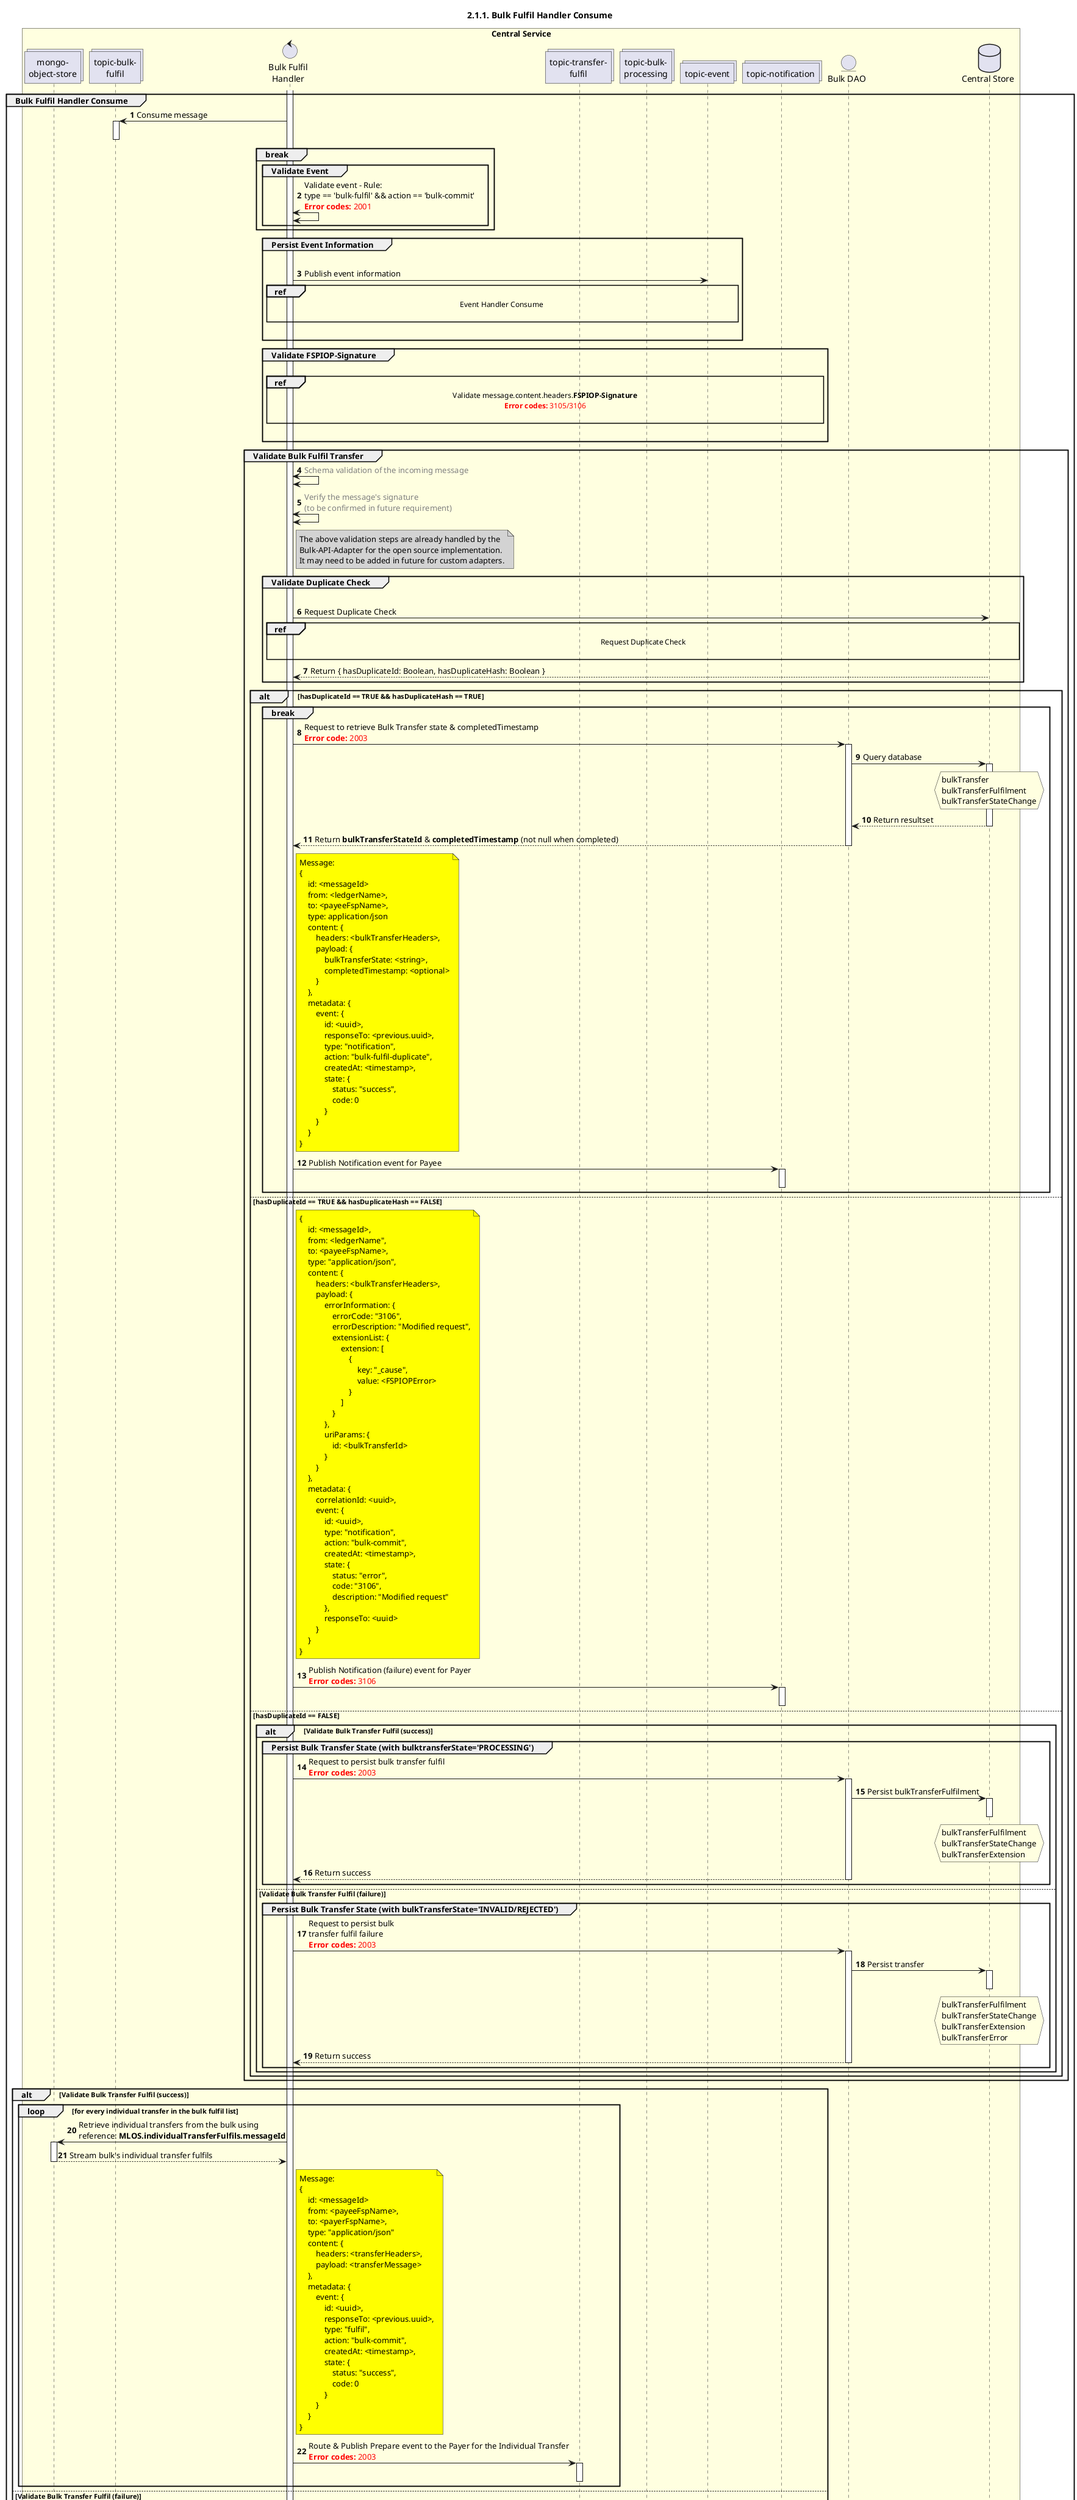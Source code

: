 /'*****
 License
 --------------
 Copyright © 2017 Bill & Melinda Gates Foundation
 The Mojaloop files are made available by the Bill & Melinda Gates Foundation under the Apache License, Version 2.0 (the "License") and you may not use these files except in compliance with the License. You may obtain a copy of the License at
 http://www.apache.org/licenses/LICENSE-2.0
 Unless required by applicable law or agreed to in writing, the Mojaloop files are distributed on an "AS IS" BASIS, WITHOUT WARRANTIES OR CONDITIONS OF ANY KIND, either express or implied. See the License for the specific language governing permissions and limitations under the License.
 Contributors
 --------------
 This is the official list of the Mojaloop project contributors for this file.
 Names of the original copyright holders (individuals or organizations)
 should be listed with a '*' in the first column. People who have
 contributed from an organization can be listed under the organization
 that actually holds the copyright for their contributions (see the
 Gates Foundation organization for an example). Those individuals should have
 their names indented and be marked with a '-'. Email address can be added
 optionally within square brackets <email>.
 * Gates Foundation
 - Name Surname <name.surname@gatesfoundation.com>

 * Georgi Georgiev <georgi.georgiev@modusbox.com>
 --------------
 ******'/

@startuml
' declare title
title 2.1.1. Bulk Fulfil Handler Consume

autonumber

' Actor Keys:
'   boundary - APIs/Interfaces, etc
'   collections - Kafka Topics
'   control - Kafka Consumers
'   entity - Database Access Objects
'   database - Database Persistance Store

' declare actors
collections "mongo-\nobject-store" as OBJECT_STORE
collections "topic-bulk-\nfulfil" as TOPIC_BULK_FULFIL
collections "topic-bulk-\nprocessing" as TOPIC_BULK_PROCESSING
control "Bulk Fulfil\nHandler" as BULK_FULF_HANDLER
collections "topic-transfer-\nfulfil" as TOPIC_TRANSFER_FULFIL
collections "topic-event" as TOPIC_EVENTS
collections "topic-notification" as TOPIC_NOTIFICATION
entity "Bulk DAO" as BULK_DAO
database "Central Store" as DB

box "Central Service" #LightYellow
    participant OBJECT_STORE
    participant TOPIC_BULK_FULFIL
    participant BULK_FULF_HANDLER
    participant TOPIC_TRANSFER_FULFIL
    participant TOPIC_BULK_PROCESSING
    participant TOPIC_EVENTS
    participant TOPIC_NOTIFICATION
    participant BULK_DAO
    participant DB
end box

' start flow
activate BULK_FULF_HANDLER
group Bulk Fulfil Handler Consume
    TOPIC_BULK_FULFIL <- BULK_FULF_HANDLER: Consume message
    activate TOPIC_BULK_FULFIL
    deactivate TOPIC_BULK_FULFIL

    break
        group Validate Event
            BULK_FULF_HANDLER <-> BULK_FULF_HANDLER: Validate event - Rule:\ntype == 'bulk-fulfil' && action == 'bulk-commit'\n<color #FF0000><b>Error codes:</b> 2001</color>
        end
    end

    group Persist Event Information
        |||
        BULK_FULF_HANDLER -> TOPIC_EVENTS: Publish event information
        ref over BULK_FULF_HANDLER, TOPIC_EVENTS:  Event Handler Consume \n
        |||
    end

    group Validate FSPIOP-Signature
        |||
        ref over BULK_FULF_HANDLER, TOPIC_NOTIFICATION: Validate message.content.headers.**FSPIOP-Signature**\n<color #FF0000><b>Error codes:</b> 3105/3106</color>\n
        |||
    end

    group Validate Bulk Fulfil Transfer
        BULK_FULF_HANDLER <-> BULK_FULF_HANDLER: <color #gray>Schema validation of the incoming message</color>
        BULK_FULF_HANDLER <-> BULK_FULF_HANDLER: <color #gray>Verify the message's signature</color>\n<color #gray>(to be confirmed in future requirement)</color>
        note right of BULK_FULF_HANDLER #lightgrey
            The above validation steps are already handled by the
            Bulk-API-Adapter for the open source implementation.
            It may need to be added in future for custom adapters.
        end note

        group Validate Duplicate Check
            |||
            BULK_FULF_HANDLER -> DB: Request Duplicate Check
            ref over BULK_FULF_HANDLER, DB:  Request Duplicate Check\n
            DB --> BULK_FULF_HANDLER: Return { hasDuplicateId: Boolean, hasDuplicateHash: Boolean }
        end

        alt hasDuplicateId == TRUE && hasDuplicateHash == TRUE
            break
                BULK_FULF_HANDLER -> BULK_DAO: Request to retrieve Bulk Transfer state & completedTimestamp\n<color #FF0000><b>Error code:</b> 2003</color>
                activate BULK_DAO
                BULK_DAO -> DB: Query database
                hnote over DB #lightyellow
                    bulkTransfer
                    bulkTransferFulfilment
                    bulkTransferStateChange
                end note
                activate DB
                BULK_DAO <-- DB: Return resultset
                deactivate DB
                BULK_DAO --> BULK_FULF_HANDLER: Return **bulkTransferStateId** & **completedTimestamp** (not null when completed)
                deactivate BULK_DAO

                note right of BULK_FULF_HANDLER #yellow
                    Message:
                    {
                        id: <messageId>
                        from: <ledgerName>,
                        to: <payeeFspName>,
                        type: application/json
                        content: {
                            headers: <bulkTransferHeaders>,
                            payload: {
                                bulkTransferState: <string>,
                                completedTimestamp: <optional>
                            }
                        },
                        metadata: {
                            event: {
                                id: <uuid>,
                                responseTo: <previous.uuid>,
                                type: "notification",
                                action: "bulk-fulfil-duplicate",
                                createdAt: <timestamp>,
                                state: {
                                    status: "success",
                                    code: 0
                                }
                            }
                        }
                    }
                end note
                BULK_FULF_HANDLER -> TOPIC_NOTIFICATION: Publish Notification event for Payee
                activate TOPIC_NOTIFICATION
                deactivate TOPIC_NOTIFICATION
            end
        else hasDuplicateId == TRUE && hasDuplicateHash == FALSE
            note right of BULK_FULF_HANDLER #yellow
                {
                    id: <messageId>,
                    from: <ledgerName",
                    to: <payeeFspName>,
                    type: "application/json",
                    content: {
                        headers: <bulkTransferHeaders>,
                        payload: {
                            errorInformation: {
                                errorCode: "3106",
                                errorDescription: "Modified request",
                                extensionList: {
                                    extension: [
                                        {
                                            key: "_cause",
                                            value: <FSPIOPError>
                                        }
                                    ]
                                }
                            },
                            uriParams: {
                                id: <bulkTransferId>
                            }
                        }
                    },
                    metadata: {
                        correlationId: <uuid>,
                        event: {
                            id: <uuid>,
                            type: "notification",
                            action: "bulk-commit",
                            createdAt: <timestamp>,
                            state: {
                                status: "error",
                                code: "3106",
                                description: "Modified request"
                            },
                            responseTo: <uuid>
                        }
                    }
                }
            end note
            BULK_FULF_HANDLER -> TOPIC_NOTIFICATION: Publish Notification (failure) event for Payer\n<color #FF0000><b>Error codes:</b> 3106</color>
            activate TOPIC_NOTIFICATION
            deactivate TOPIC_NOTIFICATION
        else hasDuplicateId == FALSE
            alt Validate Bulk Transfer Fulfil (success)
                group Persist Bulk Transfer State (with bulktransferState='PROCESSING')
                    BULK_FULF_HANDLER -> BULK_DAO: Request to persist bulk transfer fulfil\n<color #FF0000><b>Error codes:</b> 2003</color>
                    activate BULK_DAO
                    BULK_DAO -> DB: Persist bulkTransferFulfilment
                    hnote over DB #lightyellow
                        bulkTransferFulfilment
                        bulkTransferStateChange
                        bulkTransferExtension
                    end note
                    activate DB
                    deactivate DB
                    BULK_DAO --> BULK_FULF_HANDLER: Return success
                    deactivate BULK_DAO
                end
            else Validate Bulk Transfer Fulfil (failure)
                group Persist Bulk Transfer State (with bulkTransferState='INVALID/REJECTED')
                    BULK_FULF_HANDLER -> BULK_DAO: Request to persist bulk\ntransfer fulfil failure\n<color #FF0000><b>Error codes:</b> 2003</color>
                    activate BULK_DAO
                    BULK_DAO -> DB: Persist transfer
                    hnote over DB #lightyellow
                        bulkTransferFulfilment
                        bulkTransferStateChange
                        bulkTransferExtension
                        bulkTransferError
                    end note
                    activate DB
                    deactivate DB
                    BULK_DAO --> BULK_FULF_HANDLER: Return success
                    deactivate BULK_DAO
                end
            end
        end
    end
    alt Validate Bulk Transfer Fulfil (success)
        loop for every individual transfer in the bulk fulfil list
            BULK_FULF_HANDLER -> OBJECT_STORE: Retrieve individual transfers from the bulk using\nreference: **MLOS.individualTransferFulfils.messageId**
            activate OBJECT_STORE
            OBJECT_STORE --> BULK_FULF_HANDLER: Stream bulk's individual transfer fulfils
            deactivate OBJECT_STORE

            note right of BULK_FULF_HANDLER #yellow
                Message:
                {
                    id: <messageId>
                    from: <payeeFspName>,
                    to: <payerFspName>,
                    type: "application/json"
                    content: {
                        headers: <transferHeaders>,
                        payload: <transferMessage>
                    },
                    metadata: {
                        event: {
                            id: <uuid>,
                            responseTo: <previous.uuid>,
                            type: "fulfil",
                            action: "bulk-commit",
                            createdAt: <timestamp>,
                            state: {
                                status: "success",
                                code: 0
                            }
                        }
                    }
                }
            end note
            BULK_FULF_HANDLER -> TOPIC_TRANSFER_FULFIL: Route & Publish Prepare event to the Payer for the Individual Transfer\n<color #FF0000><b>Error codes:</b> 2003</color>
            activate TOPIC_TRANSFER_FULFIL
            deactivate TOPIC_TRANSFER_FULFIL
        end
    else Validate Bulk Transfer Fulfil (failure)
        note right of BULK_FULF_HANDLER #yellow
            Message:
            {
                id: <messageId>
                from: <ledgerName>,
                to: <payerFspName>,
                type: "application/json"
                content: {
                    headers: <bulkTransferHeaders>,
                    payload: {
                        "errorInformation": {
                            "errorCode": <possible codes: [2003, 3100, 3105, 3106, 3202, 3203, 3300, 3301]>
                            "errorDescription": "<refer to section 35.1.3 for description>",
                            "extensionList": <transferMessage.extensionList>
                    }
                },
                metadata: {
                    event: {
                        id: <uuid>,
                        responseTo: <previous.uuid>,
                        type: "notification",
                        action: "bulk-abort",
                        createdAt: <timestamp>,
                        state: {
                            status: 'error',
                            code: <errorInformation.errorCode>
                            description: <errorInformation.errorDescription>
                        }
                    }
                }
            }
        end note
        BULK_FULF_HANDLER -> TOPIC_NOTIFICATION: Publish Notification (failure) event for Payer\n<color #FF0000><b>Error codes:</b> 2003</color>
        activate TOPIC_NOTIFICATION
        deactivate TOPIC_NOTIFICATION
    end
end
deactivate BULK_FULF_HANDLER
@enduml

